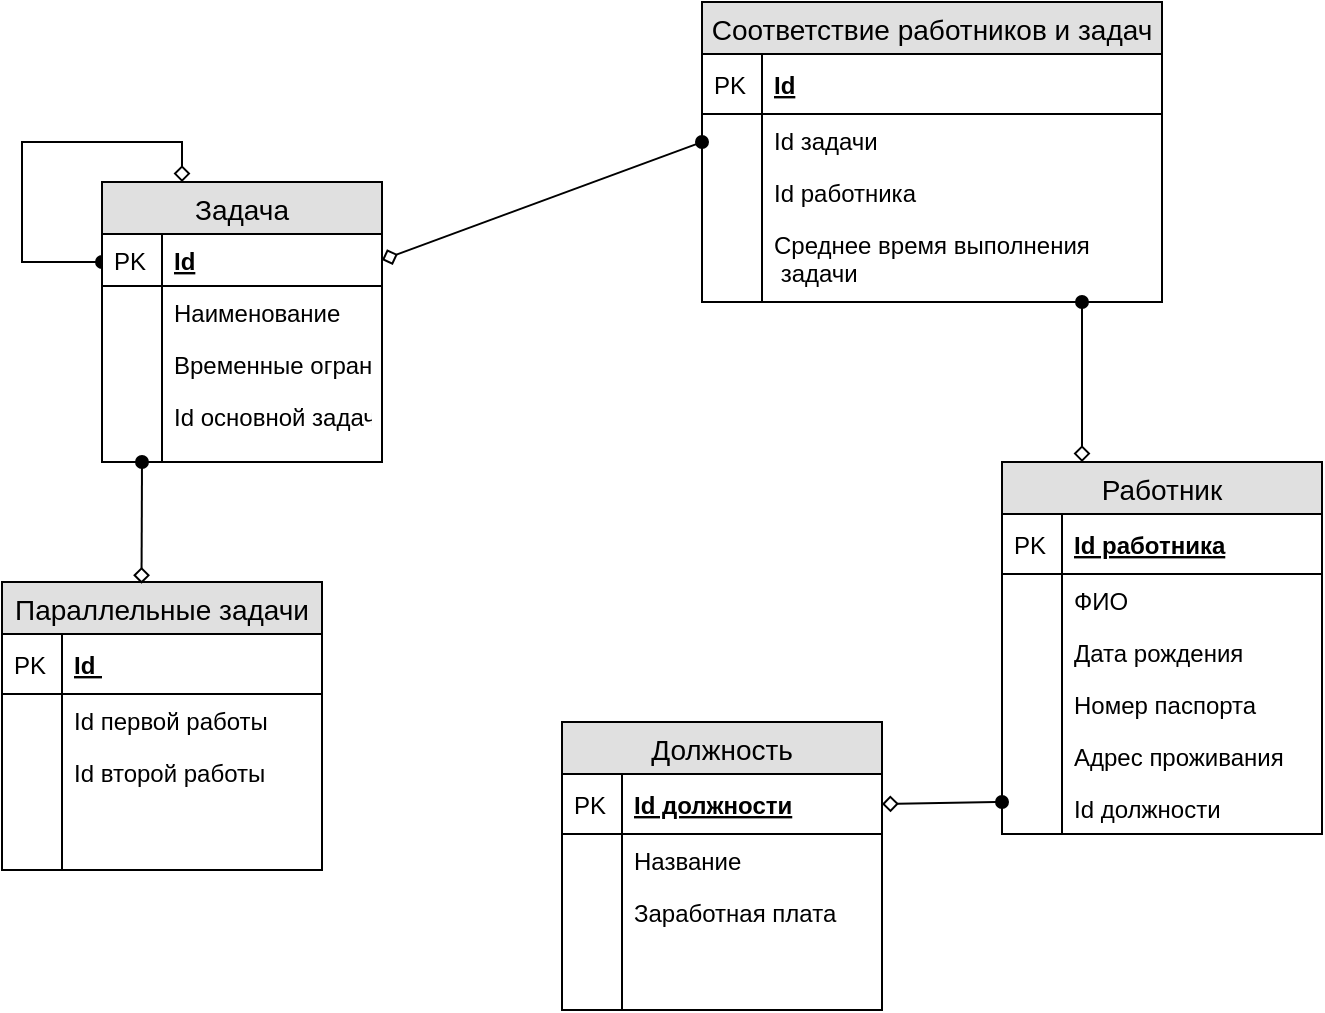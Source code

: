 <mxfile version="12.5.6" type="github"><diagram id="C5RBs43oDa-KdzZeNtuy" name="Page-1"><mxGraphModel dx="1025" dy="514" grid="1" gridSize="10" guides="1" tooltips="1" connect="1" arrows="1" fold="1" page="1" pageScale="1" pageWidth="827" pageHeight="1169" math="0" shadow="0"><root><mxCell id="WIyWlLk6GJQsqaUBKTNV-0"/><mxCell id="WIyWlLk6GJQsqaUBKTNV-1" parent="WIyWlLk6GJQsqaUBKTNV-0"/><mxCell id="h66bkuXL-DoQ6XyuP1cy-1" value="" style="endArrow=oval;html=1;rounded=0;startArrow=diamond;startFill=0;endFill=1;" edge="1" parent="WIyWlLk6GJQsqaUBKTNV-1"><mxGeometry relative="1" as="geometry"><mxPoint x="200" y="120" as="sourcePoint"/><mxPoint x="160" y="160" as="targetPoint"/><Array as="points"><mxPoint x="200" y="100"/><mxPoint x="120" y="100"/><mxPoint x="120" y="160"/></Array></mxGeometry></mxCell><mxCell id="h66bkuXL-DoQ6XyuP1cy-6" value="Задача" style="swimlane;fontStyle=0;childLayout=stackLayout;horizontal=1;startSize=26;fillColor=#e0e0e0;horizontalStack=0;resizeParent=1;resizeParentMax=0;resizeLast=0;collapsible=1;marginBottom=0;swimlaneFillColor=#ffffff;align=center;fontSize=14;" vertex="1" parent="WIyWlLk6GJQsqaUBKTNV-1"><mxGeometry x="160" y="120" width="140" height="140" as="geometry"/></mxCell><mxCell id="h66bkuXL-DoQ6XyuP1cy-7" value="Id" style="shape=partialRectangle;top=0;left=0;right=0;bottom=1;align=left;verticalAlign=middle;fillColor=none;spacingLeft=34;spacingRight=4;overflow=hidden;rotatable=0;points=[[0,0.5],[1,0.5]];portConstraint=eastwest;dropTarget=0;fontStyle=5;fontSize=12;" vertex="1" parent="h66bkuXL-DoQ6XyuP1cy-6"><mxGeometry y="26" width="140" height="26" as="geometry"/></mxCell><mxCell id="h66bkuXL-DoQ6XyuP1cy-8" value="PK" style="shape=partialRectangle;top=0;left=0;bottom=0;fillColor=none;align=left;verticalAlign=middle;spacingLeft=4;spacingRight=4;overflow=hidden;rotatable=0;points=[];portConstraint=eastwest;part=1;fontSize=12;" vertex="1" connectable="0" parent="h66bkuXL-DoQ6XyuP1cy-7"><mxGeometry width="30" height="26" as="geometry"/></mxCell><mxCell id="h66bkuXL-DoQ6XyuP1cy-9" value="Наименование" style="shape=partialRectangle;top=0;left=0;right=0;bottom=0;align=left;verticalAlign=top;fillColor=none;spacingLeft=34;spacingRight=4;overflow=hidden;rotatable=0;points=[[0,0.5],[1,0.5]];portConstraint=eastwest;dropTarget=0;fontSize=12;" vertex="1" parent="h66bkuXL-DoQ6XyuP1cy-6"><mxGeometry y="52" width="140" height="26" as="geometry"/></mxCell><mxCell id="h66bkuXL-DoQ6XyuP1cy-10" value="" style="shape=partialRectangle;top=0;left=0;bottom=0;fillColor=none;align=left;verticalAlign=top;spacingLeft=4;spacingRight=4;overflow=hidden;rotatable=0;points=[];portConstraint=eastwest;part=1;fontSize=12;" vertex="1" connectable="0" parent="h66bkuXL-DoQ6XyuP1cy-9"><mxGeometry width="30" height="26" as="geometry"/></mxCell><mxCell id="h66bkuXL-DoQ6XyuP1cy-11" value="Временные ограничения" style="shape=partialRectangle;top=0;left=0;right=0;bottom=0;align=left;verticalAlign=top;fillColor=none;spacingLeft=34;spacingRight=4;overflow=hidden;rotatable=0;points=[[0,0.5],[1,0.5]];portConstraint=eastwest;dropTarget=0;fontSize=12;" vertex="1" parent="h66bkuXL-DoQ6XyuP1cy-6"><mxGeometry y="78" width="140" height="26" as="geometry"/></mxCell><mxCell id="h66bkuXL-DoQ6XyuP1cy-12" value="" style="shape=partialRectangle;top=0;left=0;bottom=0;fillColor=none;align=left;verticalAlign=top;spacingLeft=4;spacingRight=4;overflow=hidden;rotatable=0;points=[];portConstraint=eastwest;part=1;fontSize=12;" vertex="1" connectable="0" parent="h66bkuXL-DoQ6XyuP1cy-11"><mxGeometry width="30" height="26" as="geometry"/></mxCell><mxCell id="h66bkuXL-DoQ6XyuP1cy-13" value="Id основной задачи" style="shape=partialRectangle;top=0;left=0;right=0;bottom=0;align=left;verticalAlign=top;fillColor=none;spacingLeft=34;spacingRight=4;overflow=hidden;rotatable=0;points=[[0,0.5],[1,0.5]];portConstraint=eastwest;dropTarget=0;fontSize=12;" vertex="1" parent="h66bkuXL-DoQ6XyuP1cy-6"><mxGeometry y="104" width="140" height="26" as="geometry"/></mxCell><mxCell id="h66bkuXL-DoQ6XyuP1cy-14" value="" style="shape=partialRectangle;top=0;left=0;bottom=0;fillColor=none;align=left;verticalAlign=top;spacingLeft=4;spacingRight=4;overflow=hidden;rotatable=0;points=[];portConstraint=eastwest;part=1;fontSize=12;" vertex="1" connectable="0" parent="h66bkuXL-DoQ6XyuP1cy-13"><mxGeometry width="30" height="26" as="geometry"/></mxCell><mxCell id="h66bkuXL-DoQ6XyuP1cy-15" value="" style="shape=partialRectangle;top=0;left=0;right=0;bottom=0;align=left;verticalAlign=top;fillColor=none;spacingLeft=34;spacingRight=4;overflow=hidden;rotatable=0;points=[[0,0.5],[1,0.5]];portConstraint=eastwest;dropTarget=0;fontSize=12;" vertex="1" parent="h66bkuXL-DoQ6XyuP1cy-6"><mxGeometry y="130" width="140" height="10" as="geometry"/></mxCell><mxCell id="h66bkuXL-DoQ6XyuP1cy-16" value="" style="shape=partialRectangle;top=0;left=0;bottom=0;fillColor=none;align=left;verticalAlign=top;spacingLeft=4;spacingRight=4;overflow=hidden;rotatable=0;points=[];portConstraint=eastwest;part=1;fontSize=12;" vertex="1" connectable="0" parent="h66bkuXL-DoQ6XyuP1cy-15"><mxGeometry width="30" height="10" as="geometry"/></mxCell><mxCell id="h66bkuXL-DoQ6XyuP1cy-17" value="Параллельные задачи" style="swimlane;fontStyle=0;childLayout=stackLayout;horizontal=1;startSize=26;fillColor=#e0e0e0;horizontalStack=0;resizeParent=1;resizeParentMax=0;resizeLast=0;collapsible=1;marginBottom=0;swimlaneFillColor=#ffffff;align=center;fontSize=14;" vertex="1" parent="WIyWlLk6GJQsqaUBKTNV-1"><mxGeometry x="110" y="320" width="160" height="144" as="geometry"/></mxCell><mxCell id="h66bkuXL-DoQ6XyuP1cy-18" value="Id " style="shape=partialRectangle;top=0;left=0;right=0;bottom=1;align=left;verticalAlign=middle;fillColor=none;spacingLeft=34;spacingRight=4;overflow=hidden;rotatable=0;points=[[0,0.5],[1,0.5]];portConstraint=eastwest;dropTarget=0;fontStyle=5;fontSize=12;" vertex="1" parent="h66bkuXL-DoQ6XyuP1cy-17"><mxGeometry y="26" width="160" height="30" as="geometry"/></mxCell><mxCell id="h66bkuXL-DoQ6XyuP1cy-19" value="PK" style="shape=partialRectangle;top=0;left=0;bottom=0;fillColor=none;align=left;verticalAlign=middle;spacingLeft=4;spacingRight=4;overflow=hidden;rotatable=0;points=[];portConstraint=eastwest;part=1;fontSize=12;" vertex="1" connectable="0" parent="h66bkuXL-DoQ6XyuP1cy-18"><mxGeometry width="30" height="30" as="geometry"/></mxCell><mxCell id="h66bkuXL-DoQ6XyuP1cy-20" value="Id первой работы" style="shape=partialRectangle;top=0;left=0;right=0;bottom=0;align=left;verticalAlign=top;fillColor=none;spacingLeft=34;spacingRight=4;overflow=hidden;rotatable=0;points=[[0,0.5],[1,0.5]];portConstraint=eastwest;dropTarget=0;fontSize=12;" vertex="1" parent="h66bkuXL-DoQ6XyuP1cy-17"><mxGeometry y="56" width="160" height="26" as="geometry"/></mxCell><mxCell id="h66bkuXL-DoQ6XyuP1cy-21" value="" style="shape=partialRectangle;top=0;left=0;bottom=0;fillColor=none;align=left;verticalAlign=top;spacingLeft=4;spacingRight=4;overflow=hidden;rotatable=0;points=[];portConstraint=eastwest;part=1;fontSize=12;" vertex="1" connectable="0" parent="h66bkuXL-DoQ6XyuP1cy-20"><mxGeometry width="30" height="26" as="geometry"/></mxCell><mxCell id="h66bkuXL-DoQ6XyuP1cy-22" value="Id второй работы" style="shape=partialRectangle;top=0;left=0;right=0;bottom=0;align=left;verticalAlign=top;fillColor=none;spacingLeft=34;spacingRight=4;overflow=hidden;rotatable=0;points=[[0,0.5],[1,0.5]];portConstraint=eastwest;dropTarget=0;fontSize=12;" vertex="1" parent="h66bkuXL-DoQ6XyuP1cy-17"><mxGeometry y="82" width="160" height="26" as="geometry"/></mxCell><mxCell id="h66bkuXL-DoQ6XyuP1cy-23" value="" style="shape=partialRectangle;top=0;left=0;bottom=0;fillColor=none;align=left;verticalAlign=top;spacingLeft=4;spacingRight=4;overflow=hidden;rotatable=0;points=[];portConstraint=eastwest;part=1;fontSize=12;" vertex="1" connectable="0" parent="h66bkuXL-DoQ6XyuP1cy-22"><mxGeometry width="30" height="26" as="geometry"/></mxCell><mxCell id="h66bkuXL-DoQ6XyuP1cy-24" value="" style="shape=partialRectangle;top=0;left=0;right=0;bottom=0;align=left;verticalAlign=top;fillColor=none;spacingLeft=34;spacingRight=4;overflow=hidden;rotatable=0;points=[[0,0.5],[1,0.5]];portConstraint=eastwest;dropTarget=0;fontSize=12;" vertex="1" parent="h66bkuXL-DoQ6XyuP1cy-17"><mxGeometry y="108" width="160" height="26" as="geometry"/></mxCell><mxCell id="h66bkuXL-DoQ6XyuP1cy-25" value="" style="shape=partialRectangle;top=0;left=0;bottom=0;fillColor=none;align=left;verticalAlign=top;spacingLeft=4;spacingRight=4;overflow=hidden;rotatable=0;points=[];portConstraint=eastwest;part=1;fontSize=12;" vertex="1" connectable="0" parent="h66bkuXL-DoQ6XyuP1cy-24"><mxGeometry width="30" height="26" as="geometry"/></mxCell><mxCell id="h66bkuXL-DoQ6XyuP1cy-26" value="" style="shape=partialRectangle;top=0;left=0;right=0;bottom=0;align=left;verticalAlign=top;fillColor=none;spacingLeft=34;spacingRight=4;overflow=hidden;rotatable=0;points=[[0,0.5],[1,0.5]];portConstraint=eastwest;dropTarget=0;fontSize=12;" vertex="1" parent="h66bkuXL-DoQ6XyuP1cy-17"><mxGeometry y="134" width="160" height="10" as="geometry"/></mxCell><mxCell id="h66bkuXL-DoQ6XyuP1cy-27" value="" style="shape=partialRectangle;top=0;left=0;bottom=0;fillColor=none;align=left;verticalAlign=top;spacingLeft=4;spacingRight=4;overflow=hidden;rotatable=0;points=[];portConstraint=eastwest;part=1;fontSize=12;" vertex="1" connectable="0" parent="h66bkuXL-DoQ6XyuP1cy-26"><mxGeometry width="30" height="10" as="geometry"/></mxCell><mxCell id="h66bkuXL-DoQ6XyuP1cy-28" value="Должность" style="swimlane;fontStyle=0;childLayout=stackLayout;horizontal=1;startSize=26;fillColor=#e0e0e0;horizontalStack=0;resizeParent=1;resizeParentMax=0;resizeLast=0;collapsible=1;marginBottom=0;swimlaneFillColor=#ffffff;align=center;fontSize=14;" vertex="1" parent="WIyWlLk6GJQsqaUBKTNV-1"><mxGeometry x="390" y="390" width="160" height="144" as="geometry"/></mxCell><mxCell id="h66bkuXL-DoQ6XyuP1cy-29" value="Id должности" style="shape=partialRectangle;top=0;left=0;right=0;bottom=1;align=left;verticalAlign=middle;fillColor=none;spacingLeft=34;spacingRight=4;overflow=hidden;rotatable=0;points=[[0,0.5],[1,0.5]];portConstraint=eastwest;dropTarget=0;fontStyle=5;fontSize=12;" vertex="1" parent="h66bkuXL-DoQ6XyuP1cy-28"><mxGeometry y="26" width="160" height="30" as="geometry"/></mxCell><mxCell id="h66bkuXL-DoQ6XyuP1cy-30" value="PK" style="shape=partialRectangle;top=0;left=0;bottom=0;fillColor=none;align=left;verticalAlign=middle;spacingLeft=4;spacingRight=4;overflow=hidden;rotatable=0;points=[];portConstraint=eastwest;part=1;fontSize=12;" vertex="1" connectable="0" parent="h66bkuXL-DoQ6XyuP1cy-29"><mxGeometry width="30" height="30" as="geometry"/></mxCell><mxCell id="h66bkuXL-DoQ6XyuP1cy-31" value="Название" style="shape=partialRectangle;top=0;left=0;right=0;bottom=0;align=left;verticalAlign=top;fillColor=none;spacingLeft=34;spacingRight=4;overflow=hidden;rotatable=0;points=[[0,0.5],[1,0.5]];portConstraint=eastwest;dropTarget=0;fontSize=12;" vertex="1" parent="h66bkuXL-DoQ6XyuP1cy-28"><mxGeometry y="56" width="160" height="26" as="geometry"/></mxCell><mxCell id="h66bkuXL-DoQ6XyuP1cy-32" value="" style="shape=partialRectangle;top=0;left=0;bottom=0;fillColor=none;align=left;verticalAlign=top;spacingLeft=4;spacingRight=4;overflow=hidden;rotatable=0;points=[];portConstraint=eastwest;part=1;fontSize=12;" vertex="1" connectable="0" parent="h66bkuXL-DoQ6XyuP1cy-31"><mxGeometry width="30" height="26" as="geometry"/></mxCell><mxCell id="h66bkuXL-DoQ6XyuP1cy-33" value="Заработная плата" style="shape=partialRectangle;top=0;left=0;right=0;bottom=0;align=left;verticalAlign=top;fillColor=none;spacingLeft=34;spacingRight=4;overflow=hidden;rotatable=0;points=[[0,0.5],[1,0.5]];portConstraint=eastwest;dropTarget=0;fontSize=12;" vertex="1" parent="h66bkuXL-DoQ6XyuP1cy-28"><mxGeometry y="82" width="160" height="26" as="geometry"/></mxCell><mxCell id="h66bkuXL-DoQ6XyuP1cy-34" value="" style="shape=partialRectangle;top=0;left=0;bottom=0;fillColor=none;align=left;verticalAlign=top;spacingLeft=4;spacingRight=4;overflow=hidden;rotatable=0;points=[];portConstraint=eastwest;part=1;fontSize=12;" vertex="1" connectable="0" parent="h66bkuXL-DoQ6XyuP1cy-33"><mxGeometry width="30" height="26" as="geometry"/></mxCell><mxCell id="h66bkuXL-DoQ6XyuP1cy-35" value="" style="shape=partialRectangle;top=0;left=0;right=0;bottom=0;align=left;verticalAlign=top;fillColor=none;spacingLeft=34;spacingRight=4;overflow=hidden;rotatable=0;points=[[0,0.5],[1,0.5]];portConstraint=eastwest;dropTarget=0;fontSize=12;" vertex="1" parent="h66bkuXL-DoQ6XyuP1cy-28"><mxGeometry y="108" width="160" height="26" as="geometry"/></mxCell><mxCell id="h66bkuXL-DoQ6XyuP1cy-36" value="" style="shape=partialRectangle;top=0;left=0;bottom=0;fillColor=none;align=left;verticalAlign=top;spacingLeft=4;spacingRight=4;overflow=hidden;rotatable=0;points=[];portConstraint=eastwest;part=1;fontSize=12;" vertex="1" connectable="0" parent="h66bkuXL-DoQ6XyuP1cy-35"><mxGeometry width="30" height="26" as="geometry"/></mxCell><mxCell id="h66bkuXL-DoQ6XyuP1cy-37" value="" style="shape=partialRectangle;top=0;left=0;right=0;bottom=0;align=left;verticalAlign=top;fillColor=none;spacingLeft=34;spacingRight=4;overflow=hidden;rotatable=0;points=[[0,0.5],[1,0.5]];portConstraint=eastwest;dropTarget=0;fontSize=12;" vertex="1" parent="h66bkuXL-DoQ6XyuP1cy-28"><mxGeometry y="134" width="160" height="10" as="geometry"/></mxCell><mxCell id="h66bkuXL-DoQ6XyuP1cy-38" value="" style="shape=partialRectangle;top=0;left=0;bottom=0;fillColor=none;align=left;verticalAlign=top;spacingLeft=4;spacingRight=4;overflow=hidden;rotatable=0;points=[];portConstraint=eastwest;part=1;fontSize=12;" vertex="1" connectable="0" parent="h66bkuXL-DoQ6XyuP1cy-37"><mxGeometry width="30" height="10" as="geometry"/></mxCell><mxCell id="h66bkuXL-DoQ6XyuP1cy-39" value="Соответствие работников и задач" style="swimlane;fontStyle=0;childLayout=stackLayout;horizontal=1;startSize=26;fillColor=#e0e0e0;horizontalStack=0;resizeParent=1;resizeParentMax=0;resizeLast=0;collapsible=1;marginBottom=0;swimlaneFillColor=#ffffff;align=center;fontSize=14;" vertex="1" parent="WIyWlLk6GJQsqaUBKTNV-1"><mxGeometry x="460" y="30" width="230" height="150" as="geometry"/></mxCell><mxCell id="h66bkuXL-DoQ6XyuP1cy-40" value="Id" style="shape=partialRectangle;top=0;left=0;right=0;bottom=1;align=left;verticalAlign=middle;fillColor=none;spacingLeft=34;spacingRight=4;overflow=hidden;rotatable=0;points=[[0,0.5],[1,0.5]];portConstraint=eastwest;dropTarget=0;fontStyle=5;fontSize=12;" vertex="1" parent="h66bkuXL-DoQ6XyuP1cy-39"><mxGeometry y="26" width="230" height="30" as="geometry"/></mxCell><mxCell id="h66bkuXL-DoQ6XyuP1cy-41" value="PK" style="shape=partialRectangle;top=0;left=0;bottom=0;fillColor=none;align=left;verticalAlign=middle;spacingLeft=4;spacingRight=4;overflow=hidden;rotatable=0;points=[];portConstraint=eastwest;part=1;fontSize=12;" vertex="1" connectable="0" parent="h66bkuXL-DoQ6XyuP1cy-40"><mxGeometry width="30" height="30" as="geometry"/></mxCell><mxCell id="h66bkuXL-DoQ6XyuP1cy-42" value="Id задачи" style="shape=partialRectangle;top=0;left=0;right=0;bottom=0;align=left;verticalAlign=top;fillColor=none;spacingLeft=34;spacingRight=4;overflow=hidden;rotatable=0;points=[[0,0.5],[1,0.5]];portConstraint=eastwest;dropTarget=0;fontSize=12;" vertex="1" parent="h66bkuXL-DoQ6XyuP1cy-39"><mxGeometry y="56" width="230" height="26" as="geometry"/></mxCell><mxCell id="h66bkuXL-DoQ6XyuP1cy-43" value="" style="shape=partialRectangle;top=0;left=0;bottom=0;fillColor=none;align=left;verticalAlign=top;spacingLeft=4;spacingRight=4;overflow=hidden;rotatable=0;points=[];portConstraint=eastwest;part=1;fontSize=12;" vertex="1" connectable="0" parent="h66bkuXL-DoQ6XyuP1cy-42"><mxGeometry width="30" height="26" as="geometry"/></mxCell><mxCell id="h66bkuXL-DoQ6XyuP1cy-101" value="" style="endArrow=oval;html=1;exitX=1;exitY=0.5;exitDx=0;exitDy=0;startArrow=diamond;startFill=0;endFill=1;" edge="1" parent="h66bkuXL-DoQ6XyuP1cy-39" source="h66bkuXL-DoQ6XyuP1cy-7"><mxGeometry width="50" height="50" relative="1" as="geometry"><mxPoint x="-50" y="120" as="sourcePoint"/><mxPoint y="70" as="targetPoint"/></mxGeometry></mxCell><mxCell id="h66bkuXL-DoQ6XyuP1cy-44" value="Id работника" style="shape=partialRectangle;top=0;left=0;right=0;bottom=0;align=left;verticalAlign=top;fillColor=none;spacingLeft=34;spacingRight=4;overflow=hidden;rotatable=0;points=[[0,0.5],[1,0.5]];portConstraint=eastwest;dropTarget=0;fontSize=12;" vertex="1" parent="h66bkuXL-DoQ6XyuP1cy-39"><mxGeometry y="82" width="230" height="26" as="geometry"/></mxCell><mxCell id="h66bkuXL-DoQ6XyuP1cy-45" value="" style="shape=partialRectangle;top=0;left=0;bottom=0;fillColor=none;align=left;verticalAlign=top;spacingLeft=4;spacingRight=4;overflow=hidden;rotatable=0;points=[];portConstraint=eastwest;part=1;fontSize=12;" vertex="1" connectable="0" parent="h66bkuXL-DoQ6XyuP1cy-44"><mxGeometry width="30" height="26" as="geometry"/></mxCell><mxCell id="h66bkuXL-DoQ6XyuP1cy-46" value="Среднее время выполнения&#10; задачи" style="shape=partialRectangle;top=0;left=0;right=0;bottom=0;align=left;verticalAlign=top;fillColor=none;spacingLeft=34;spacingRight=4;overflow=hidden;rotatable=0;points=[[0,0.5],[1,0.5]];portConstraint=eastwest;dropTarget=0;fontSize=12;" vertex="1" parent="h66bkuXL-DoQ6XyuP1cy-39"><mxGeometry y="108" width="230" height="42" as="geometry"/></mxCell><mxCell id="h66bkuXL-DoQ6XyuP1cy-47" value="" style="shape=partialRectangle;top=0;left=0;bottom=0;fillColor=none;align=left;verticalAlign=top;spacingLeft=4;spacingRight=4;overflow=hidden;rotatable=0;points=[];portConstraint=eastwest;part=1;fontSize=12;" vertex="1" connectable="0" parent="h66bkuXL-DoQ6XyuP1cy-46"><mxGeometry width="30" height="42" as="geometry"/></mxCell><object label="Работник" id="h66bkuXL-DoQ6XyuP1cy-50"><mxCell style="swimlane;fontStyle=0;childLayout=stackLayout;horizontal=1;startSize=26;fillColor=#e0e0e0;horizontalStack=0;resizeParent=1;resizeParentMax=0;resizeLast=0;collapsible=1;marginBottom=0;swimlaneFillColor=#ffffff;align=center;fontSize=14;" vertex="1" parent="WIyWlLk6GJQsqaUBKTNV-1"><mxGeometry x="610" y="260" width="160" height="186" as="geometry"/></mxCell></object><mxCell id="h66bkuXL-DoQ6XyuP1cy-51" value="Id работника" style="shape=partialRectangle;top=0;left=0;right=0;bottom=1;align=left;verticalAlign=middle;fillColor=none;spacingLeft=34;spacingRight=4;overflow=hidden;rotatable=0;points=[[0,0.5],[1,0.5]];portConstraint=eastwest;dropTarget=0;fontStyle=5;fontSize=12;" vertex="1" parent="h66bkuXL-DoQ6XyuP1cy-50"><mxGeometry y="26" width="160" height="30" as="geometry"/></mxCell><mxCell id="h66bkuXL-DoQ6XyuP1cy-52" value="PK" style="shape=partialRectangle;top=0;left=0;bottom=0;fillColor=none;align=left;verticalAlign=middle;spacingLeft=4;spacingRight=4;overflow=hidden;rotatable=0;points=[];portConstraint=eastwest;part=1;fontSize=12;" vertex="1" connectable="0" parent="h66bkuXL-DoQ6XyuP1cy-51"><mxGeometry width="30" height="30" as="geometry"/></mxCell><mxCell id="h66bkuXL-DoQ6XyuP1cy-53" value="ФИО" style="shape=partialRectangle;top=0;left=0;right=0;bottom=0;align=left;verticalAlign=top;fillColor=none;spacingLeft=34;spacingRight=4;overflow=hidden;rotatable=0;points=[[0,0.5],[1,0.5]];portConstraint=eastwest;dropTarget=0;fontSize=12;" vertex="1" parent="h66bkuXL-DoQ6XyuP1cy-50"><mxGeometry y="56" width="160" height="26" as="geometry"/></mxCell><mxCell id="h66bkuXL-DoQ6XyuP1cy-54" value="" style="shape=partialRectangle;top=0;left=0;bottom=0;fillColor=none;align=left;verticalAlign=top;spacingLeft=4;spacingRight=4;overflow=hidden;rotatable=0;points=[];portConstraint=eastwest;part=1;fontSize=12;" vertex="1" connectable="0" parent="h66bkuXL-DoQ6XyuP1cy-53"><mxGeometry width="30" height="26" as="geometry"/></mxCell><mxCell id="h66bkuXL-DoQ6XyuP1cy-55" value="Дата рождения" style="shape=partialRectangle;top=0;left=0;right=0;bottom=0;align=left;verticalAlign=top;fillColor=none;spacingLeft=34;spacingRight=4;overflow=hidden;rotatable=0;points=[[0,0.5],[1,0.5]];portConstraint=eastwest;dropTarget=0;fontSize=12;" vertex="1" parent="h66bkuXL-DoQ6XyuP1cy-50"><mxGeometry y="82" width="160" height="26" as="geometry"/></mxCell><mxCell id="h66bkuXL-DoQ6XyuP1cy-56" value="" style="shape=partialRectangle;top=0;left=0;bottom=0;fillColor=none;align=left;verticalAlign=top;spacingLeft=4;spacingRight=4;overflow=hidden;rotatable=0;points=[];portConstraint=eastwest;part=1;fontSize=12;" vertex="1" connectable="0" parent="h66bkuXL-DoQ6XyuP1cy-55"><mxGeometry width="30" height="26" as="geometry"/></mxCell><mxCell id="h66bkuXL-DoQ6XyuP1cy-57" value="Номер паспорта" style="shape=partialRectangle;top=0;left=0;right=0;bottom=0;align=left;verticalAlign=top;fillColor=none;spacingLeft=34;spacingRight=4;overflow=hidden;rotatable=0;points=[[0,0.5],[1,0.5]];portConstraint=eastwest;dropTarget=0;fontSize=12;" vertex="1" parent="h66bkuXL-DoQ6XyuP1cy-50"><mxGeometry y="108" width="160" height="26" as="geometry"/></mxCell><mxCell id="h66bkuXL-DoQ6XyuP1cy-58" value="" style="shape=partialRectangle;top=0;left=0;bottom=0;fillColor=none;align=left;verticalAlign=top;spacingLeft=4;spacingRight=4;overflow=hidden;rotatable=0;points=[];portConstraint=eastwest;part=1;fontSize=12;" vertex="1" connectable="0" parent="h66bkuXL-DoQ6XyuP1cy-57"><mxGeometry width="30" height="26" as="geometry"/></mxCell><mxCell id="h66bkuXL-DoQ6XyuP1cy-78" value="Адрес проживания" style="shape=partialRectangle;top=0;left=0;right=0;bottom=0;align=left;verticalAlign=top;fillColor=none;spacingLeft=34;spacingRight=4;overflow=hidden;rotatable=0;points=[[0,0.5],[1,0.5]];portConstraint=eastwest;dropTarget=0;fontSize=12;" vertex="1" parent="h66bkuXL-DoQ6XyuP1cy-50"><mxGeometry y="134" width="160" height="26" as="geometry"/></mxCell><mxCell id="h66bkuXL-DoQ6XyuP1cy-79" value="" style="shape=partialRectangle;top=0;left=0;bottom=0;fillColor=none;align=left;verticalAlign=top;spacingLeft=4;spacingRight=4;overflow=hidden;rotatable=0;points=[];portConstraint=eastwest;part=1;fontSize=12;" vertex="1" connectable="0" parent="h66bkuXL-DoQ6XyuP1cy-78"><mxGeometry width="30" height="26" as="geometry"/></mxCell><mxCell id="h66bkuXL-DoQ6XyuP1cy-80" value="Id должности" style="shape=partialRectangle;top=0;left=0;right=0;bottom=0;align=left;verticalAlign=top;fillColor=none;spacingLeft=34;spacingRight=4;overflow=hidden;rotatable=0;points=[[0,0.5],[1,0.5]];portConstraint=eastwest;dropTarget=0;fontSize=12;" vertex="1" parent="h66bkuXL-DoQ6XyuP1cy-50"><mxGeometry y="160" width="160" height="26" as="geometry"/></mxCell><mxCell id="h66bkuXL-DoQ6XyuP1cy-81" value="" style="shape=partialRectangle;top=0;left=0;bottom=0;fillColor=none;align=left;verticalAlign=top;spacingLeft=4;spacingRight=4;overflow=hidden;rotatable=0;points=[];portConstraint=eastwest;part=1;fontSize=12;" vertex="1" connectable="0" parent="h66bkuXL-DoQ6XyuP1cy-80"><mxGeometry width="30" height="26" as="geometry"/></mxCell><mxCell id="h66bkuXL-DoQ6XyuP1cy-98" value="" style="endArrow=oval;html=1;exitX=0.436;exitY=0.006;exitDx=0;exitDy=0;exitPerimeter=0;endFill=1;startArrow=diamond;startFill=0;" edge="1" parent="WIyWlLk6GJQsqaUBKTNV-1" source="h66bkuXL-DoQ6XyuP1cy-17"><mxGeometry width="50" height="50" relative="1" as="geometry"><mxPoint x="130" y="310" as="sourcePoint"/><mxPoint x="180" y="260" as="targetPoint"/></mxGeometry></mxCell><mxCell id="h66bkuXL-DoQ6XyuP1cy-99" value="" style="endArrow=oval;html=1;exitX=1;exitY=0.5;exitDx=0;exitDy=0;startArrow=diamond;startFill=0;endFill=1;" edge="1" parent="WIyWlLk6GJQsqaUBKTNV-1" source="h66bkuXL-DoQ6XyuP1cy-29"><mxGeometry width="50" height="50" relative="1" as="geometry"><mxPoint x="560" y="480" as="sourcePoint"/><mxPoint x="610" y="430" as="targetPoint"/></mxGeometry></mxCell><mxCell id="h66bkuXL-DoQ6XyuP1cy-100" value="" style="endArrow=oval;html=1;exitX=0.25;exitY=0;exitDx=0;exitDy=0;endFill=1;startArrow=diamond;startFill=0;" edge="1" parent="WIyWlLk6GJQsqaUBKTNV-1" source="h66bkuXL-DoQ6XyuP1cy-50"><mxGeometry width="50" height="50" relative="1" as="geometry"><mxPoint x="600" y="230" as="sourcePoint"/><mxPoint x="650" y="180" as="targetPoint"/></mxGeometry></mxCell></root></mxGraphModel></diagram></mxfile>